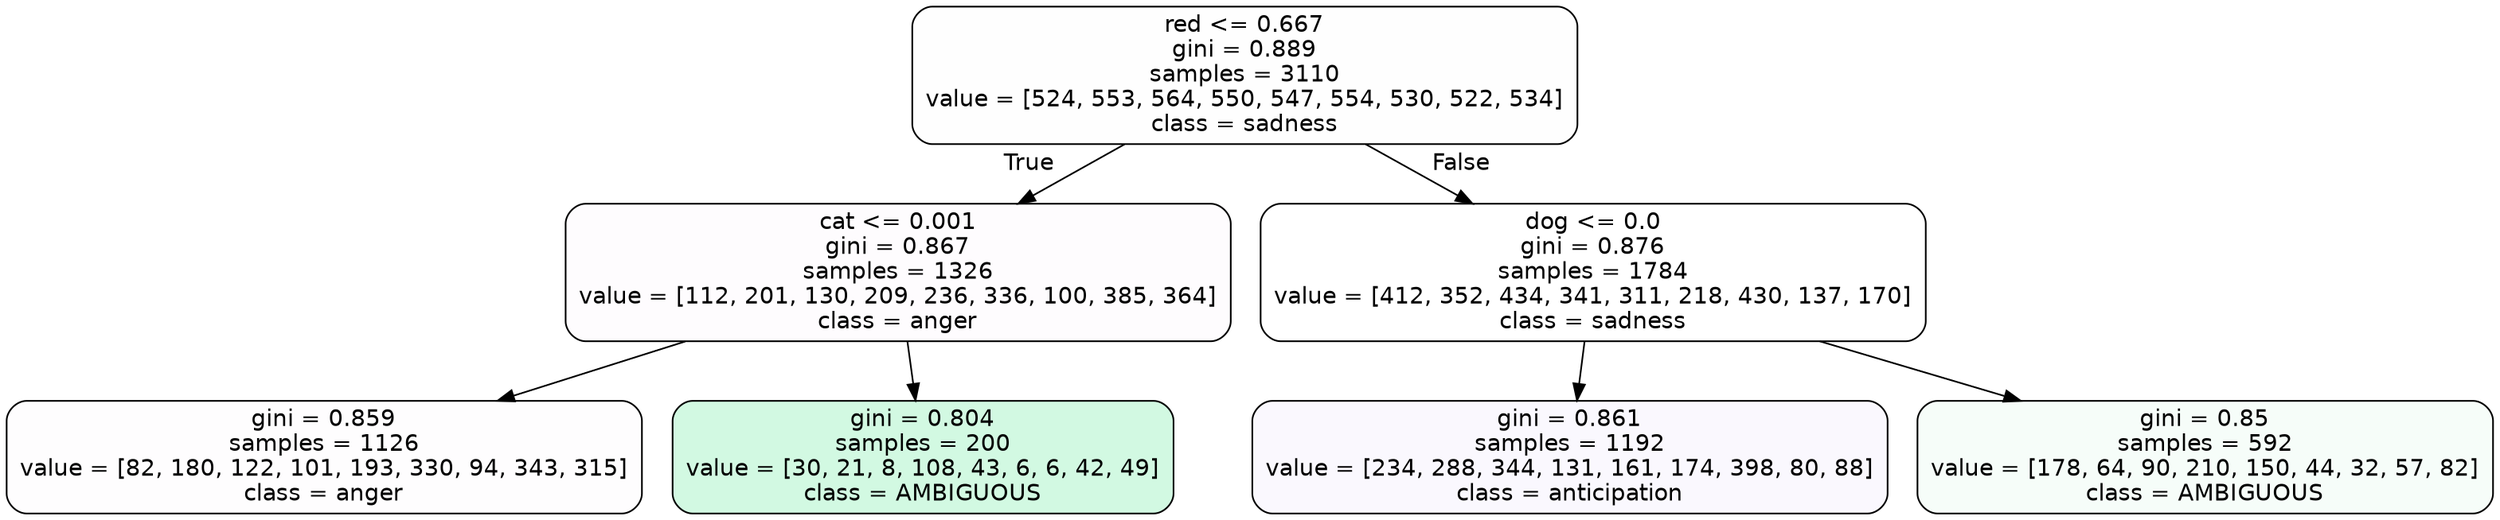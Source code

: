 digraph Tree {
node [shape=box, style="filled, rounded", color="black", fontname=helvetica] ;
edge [fontname=helvetica] ;
0 [label="red <= 0.667\ngini = 0.889\nsamples = 3110\nvalue = [524, 553, 564, 550, 547, 554, 530, 522, 534]\nclass = sadness", fillcolor="#64e53901"] ;
1 [label="cat <= 0.001\ngini = 0.867\nsamples = 1326\nvalue = [112, 201, 130, 209, 236, 336, 100, 385, 364]\nclass = anger", fillcolor="#e539d703"] ;
0 -> 1 [labeldistance=2.5, labelangle=45, headlabel="True"] ;
2 [label="gini = 0.859\nsamples = 1126\nvalue = [82, 180, 122, 101, 193, 330, 94, 343, 315]\nclass = anger", fillcolor="#e539d702"] ;
1 -> 2 ;
3 [label="gini = 0.804\nsamples = 200\nvalue = [30, 21, 8, 108, 43, 6, 6, 42, 49]\nclass = AMBIGUOUS", fillcolor="#39e58139"] ;
1 -> 3 ;
4 [label="dog <= 0.0\ngini = 0.876\nsamples = 1784\nvalue = [412, 352, 434, 341, 311, 218, 430, 137, 170]\nclass = sadness", fillcolor="#64e53900"] ;
0 -> 4 [labeldistance=2.5, labelangle=-45, headlabel="False"] ;
5 [label="gini = 0.861\nsamples = 1192\nvalue = [234, 288, 344, 131, 161, 174, 398, 80, 88]\nclass = anticipation", fillcolor="#8139e509"] ;
4 -> 5 ;
6 [label="gini = 0.85\nsamples = 592\nvalue = [178, 64, 90, 210, 150, 44, 32, 57, 82]\nclass = AMBIGUOUS", fillcolor="#39e5810b"] ;
4 -> 6 ;
}